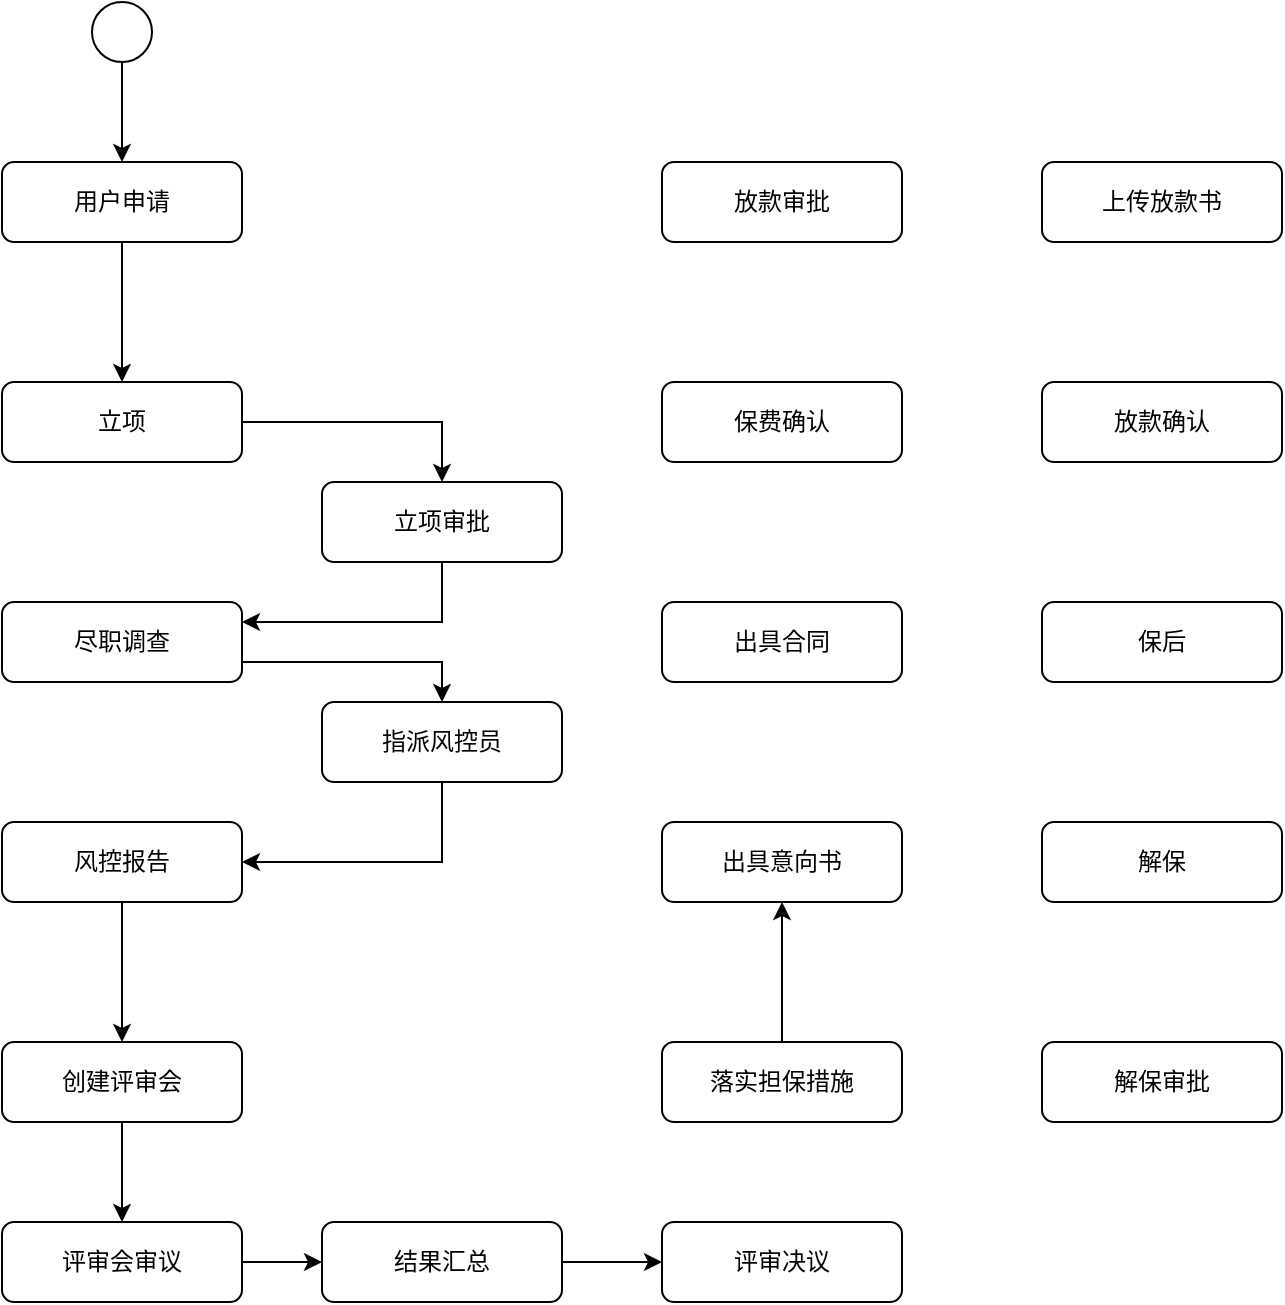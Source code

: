 <mxfile version="20.8.20" type="github">
  <diagram id="C5RBs43oDa-KdzZeNtuy" name="Page-1">
    <mxGraphModel dx="794" dy="418" grid="1" gridSize="10" guides="1" tooltips="1" connect="1" arrows="1" fold="1" page="1" pageScale="1" pageWidth="827" pageHeight="1169" math="0" shadow="0">
      <root>
        <mxCell id="WIyWlLk6GJQsqaUBKTNV-0" />
        <mxCell id="WIyWlLk6GJQsqaUBKTNV-1" parent="WIyWlLk6GJQsqaUBKTNV-0" />
        <mxCell id="7_4kU2Y22jmf8Yd3G_7t-3" value="" style="edgeStyle=orthogonalEdgeStyle;rounded=0;orthogonalLoop=1;jettySize=auto;html=1;" edge="1" parent="WIyWlLk6GJQsqaUBKTNV-1" source="WIyWlLk6GJQsqaUBKTNV-3" target="7_4kU2Y22jmf8Yd3G_7t-2">
          <mxGeometry relative="1" as="geometry" />
        </mxCell>
        <mxCell id="WIyWlLk6GJQsqaUBKTNV-3" value="用户申请" style="rounded=1;whiteSpace=wrap;html=1;fontSize=12;glass=0;strokeWidth=1;shadow=0;" parent="WIyWlLk6GJQsqaUBKTNV-1" vertex="1">
          <mxGeometry x="160" y="120" width="120" height="40" as="geometry" />
        </mxCell>
        <mxCell id="7_4kU2Y22jmf8Yd3G_7t-1" value="" style="edgeStyle=orthogonalEdgeStyle;rounded=0;orthogonalLoop=1;jettySize=auto;html=1;" edge="1" parent="WIyWlLk6GJQsqaUBKTNV-1" source="7_4kU2Y22jmf8Yd3G_7t-0" target="WIyWlLk6GJQsqaUBKTNV-3">
          <mxGeometry relative="1" as="geometry" />
        </mxCell>
        <mxCell id="7_4kU2Y22jmf8Yd3G_7t-0" value="" style="ellipse;whiteSpace=wrap;html=1;aspect=fixed;" vertex="1" parent="WIyWlLk6GJQsqaUBKTNV-1">
          <mxGeometry x="205" y="40" width="30" height="30" as="geometry" />
        </mxCell>
        <mxCell id="7_4kU2Y22jmf8Yd3G_7t-11" value="" style="edgeStyle=orthogonalEdgeStyle;rounded=0;orthogonalLoop=1;jettySize=auto;html=1;" edge="1" parent="WIyWlLk6GJQsqaUBKTNV-1" source="7_4kU2Y22jmf8Yd3G_7t-2" target="7_4kU2Y22jmf8Yd3G_7t-10">
          <mxGeometry relative="1" as="geometry" />
        </mxCell>
        <mxCell id="7_4kU2Y22jmf8Yd3G_7t-2" value="立项" style="rounded=1;whiteSpace=wrap;html=1;fontSize=12;glass=0;strokeWidth=1;shadow=0;" vertex="1" parent="WIyWlLk6GJQsqaUBKTNV-1">
          <mxGeometry x="160" y="230" width="120" height="40" as="geometry" />
        </mxCell>
        <mxCell id="7_4kU2Y22jmf8Yd3G_7t-16" style="edgeStyle=orthogonalEdgeStyle;rounded=0;orthogonalLoop=1;jettySize=auto;html=1;exitX=1;exitY=0.75;exitDx=0;exitDy=0;entryX=0.5;entryY=0;entryDx=0;entryDy=0;" edge="1" parent="WIyWlLk6GJQsqaUBKTNV-1" source="7_4kU2Y22jmf8Yd3G_7t-4" target="7_4kU2Y22jmf8Yd3G_7t-15">
          <mxGeometry relative="1" as="geometry" />
        </mxCell>
        <mxCell id="7_4kU2Y22jmf8Yd3G_7t-4" value="尽职调查" style="rounded=1;whiteSpace=wrap;html=1;fontSize=12;glass=0;strokeWidth=1;shadow=0;" vertex="1" parent="WIyWlLk6GJQsqaUBKTNV-1">
          <mxGeometry x="160" y="340" width="120" height="40" as="geometry" />
        </mxCell>
        <mxCell id="7_4kU2Y22jmf8Yd3G_7t-9" value="" style="edgeStyle=orthogonalEdgeStyle;rounded=0;orthogonalLoop=1;jettySize=auto;html=1;" edge="1" parent="WIyWlLk6GJQsqaUBKTNV-1" source="7_4kU2Y22jmf8Yd3G_7t-6" target="7_4kU2Y22jmf8Yd3G_7t-8">
          <mxGeometry relative="1" as="geometry" />
        </mxCell>
        <mxCell id="7_4kU2Y22jmf8Yd3G_7t-6" value="风控报告" style="rounded=1;whiteSpace=wrap;html=1;fontSize=12;glass=0;strokeWidth=1;shadow=0;" vertex="1" parent="WIyWlLk6GJQsqaUBKTNV-1">
          <mxGeometry x="160" y="450" width="120" height="40" as="geometry" />
        </mxCell>
        <mxCell id="7_4kU2Y22jmf8Yd3G_7t-19" value="" style="edgeStyle=orthogonalEdgeStyle;rounded=0;orthogonalLoop=1;jettySize=auto;html=1;" edge="1" parent="WIyWlLk6GJQsqaUBKTNV-1" source="7_4kU2Y22jmf8Yd3G_7t-8" target="7_4kU2Y22jmf8Yd3G_7t-18">
          <mxGeometry relative="1" as="geometry" />
        </mxCell>
        <mxCell id="7_4kU2Y22jmf8Yd3G_7t-8" value="创建评审会" style="rounded=1;whiteSpace=wrap;html=1;fontSize=12;glass=0;strokeWidth=1;shadow=0;" vertex="1" parent="WIyWlLk6GJQsqaUBKTNV-1">
          <mxGeometry x="160" y="560" width="120" height="40" as="geometry" />
        </mxCell>
        <mxCell id="7_4kU2Y22jmf8Yd3G_7t-14" style="edgeStyle=orthogonalEdgeStyle;rounded=0;orthogonalLoop=1;jettySize=auto;html=1;entryX=1;entryY=0.25;entryDx=0;entryDy=0;exitX=0.5;exitY=1;exitDx=0;exitDy=0;" edge="1" parent="WIyWlLk6GJQsqaUBKTNV-1" source="7_4kU2Y22jmf8Yd3G_7t-10" target="7_4kU2Y22jmf8Yd3G_7t-4">
          <mxGeometry relative="1" as="geometry" />
        </mxCell>
        <mxCell id="7_4kU2Y22jmf8Yd3G_7t-10" value="立项审批" style="rounded=1;whiteSpace=wrap;html=1;fontSize=12;glass=0;strokeWidth=1;shadow=0;" vertex="1" parent="WIyWlLk6GJQsqaUBKTNV-1">
          <mxGeometry x="320" y="280" width="120" height="40" as="geometry" />
        </mxCell>
        <mxCell id="7_4kU2Y22jmf8Yd3G_7t-17" style="edgeStyle=orthogonalEdgeStyle;rounded=0;orthogonalLoop=1;jettySize=auto;html=1;exitX=0.5;exitY=1;exitDx=0;exitDy=0;entryX=1;entryY=0.5;entryDx=0;entryDy=0;" edge="1" parent="WIyWlLk6GJQsqaUBKTNV-1" source="7_4kU2Y22jmf8Yd3G_7t-15" target="7_4kU2Y22jmf8Yd3G_7t-6">
          <mxGeometry relative="1" as="geometry" />
        </mxCell>
        <mxCell id="7_4kU2Y22jmf8Yd3G_7t-15" value="指派风控员" style="rounded=1;whiteSpace=wrap;html=1;fontSize=12;glass=0;strokeWidth=1;shadow=0;" vertex="1" parent="WIyWlLk6GJQsqaUBKTNV-1">
          <mxGeometry x="320" y="390" width="120" height="40" as="geometry" />
        </mxCell>
        <mxCell id="7_4kU2Y22jmf8Yd3G_7t-21" value="" style="edgeStyle=orthogonalEdgeStyle;rounded=0;orthogonalLoop=1;jettySize=auto;html=1;" edge="1" parent="WIyWlLk6GJQsqaUBKTNV-1" source="7_4kU2Y22jmf8Yd3G_7t-18" target="7_4kU2Y22jmf8Yd3G_7t-20">
          <mxGeometry relative="1" as="geometry" />
        </mxCell>
        <mxCell id="7_4kU2Y22jmf8Yd3G_7t-18" value="评审会审议" style="rounded=1;whiteSpace=wrap;html=1;fontSize=12;glass=0;strokeWidth=1;shadow=0;" vertex="1" parent="WIyWlLk6GJQsqaUBKTNV-1">
          <mxGeometry x="160" y="650" width="120" height="40" as="geometry" />
        </mxCell>
        <mxCell id="7_4kU2Y22jmf8Yd3G_7t-23" value="" style="edgeStyle=orthogonalEdgeStyle;rounded=0;orthogonalLoop=1;jettySize=auto;html=1;" edge="1" parent="WIyWlLk6GJQsqaUBKTNV-1" source="7_4kU2Y22jmf8Yd3G_7t-20" target="7_4kU2Y22jmf8Yd3G_7t-22">
          <mxGeometry relative="1" as="geometry" />
        </mxCell>
        <mxCell id="7_4kU2Y22jmf8Yd3G_7t-20" value="结果汇总" style="rounded=1;whiteSpace=wrap;html=1;fontSize=12;glass=0;strokeWidth=1;shadow=0;" vertex="1" parent="WIyWlLk6GJQsqaUBKTNV-1">
          <mxGeometry x="320" y="650" width="120" height="40" as="geometry" />
        </mxCell>
        <mxCell id="7_4kU2Y22jmf8Yd3G_7t-22" value="评审决议" style="rounded=1;whiteSpace=wrap;html=1;fontSize=12;glass=0;strokeWidth=1;shadow=0;" vertex="1" parent="WIyWlLk6GJQsqaUBKTNV-1">
          <mxGeometry x="490" y="650" width="120" height="40" as="geometry" />
        </mxCell>
        <mxCell id="7_4kU2Y22jmf8Yd3G_7t-26" value="" style="edgeStyle=orthogonalEdgeStyle;rounded=0;orthogonalLoop=1;jettySize=auto;html=1;" edge="1" parent="WIyWlLk6GJQsqaUBKTNV-1" source="7_4kU2Y22jmf8Yd3G_7t-24" target="7_4kU2Y22jmf8Yd3G_7t-25">
          <mxGeometry relative="1" as="geometry" />
        </mxCell>
        <mxCell id="7_4kU2Y22jmf8Yd3G_7t-24" value="落实担保措施" style="rounded=1;whiteSpace=wrap;html=1;fontSize=12;glass=0;strokeWidth=1;shadow=0;" vertex="1" parent="WIyWlLk6GJQsqaUBKTNV-1">
          <mxGeometry x="490" y="560" width="120" height="40" as="geometry" />
        </mxCell>
        <mxCell id="7_4kU2Y22jmf8Yd3G_7t-25" value="出具意向书" style="rounded=1;whiteSpace=wrap;html=1;fontSize=12;glass=0;strokeWidth=1;shadow=0;" vertex="1" parent="WIyWlLk6GJQsqaUBKTNV-1">
          <mxGeometry x="490" y="450" width="120" height="40" as="geometry" />
        </mxCell>
        <mxCell id="7_4kU2Y22jmf8Yd3G_7t-27" value="出具合同" style="rounded=1;whiteSpace=wrap;html=1;fontSize=12;glass=0;strokeWidth=1;shadow=0;" vertex="1" parent="WIyWlLk6GJQsqaUBKTNV-1">
          <mxGeometry x="490" y="340" width="120" height="40" as="geometry" />
        </mxCell>
        <mxCell id="7_4kU2Y22jmf8Yd3G_7t-28" value="保费确认" style="rounded=1;whiteSpace=wrap;html=1;fontSize=12;glass=0;strokeWidth=1;shadow=0;" vertex="1" parent="WIyWlLk6GJQsqaUBKTNV-1">
          <mxGeometry x="490" y="230" width="120" height="40" as="geometry" />
        </mxCell>
        <mxCell id="7_4kU2Y22jmf8Yd3G_7t-29" value="放款审批" style="rounded=1;whiteSpace=wrap;html=1;fontSize=12;glass=0;strokeWidth=1;shadow=0;" vertex="1" parent="WIyWlLk6GJQsqaUBKTNV-1">
          <mxGeometry x="490" y="120" width="120" height="40" as="geometry" />
        </mxCell>
        <mxCell id="7_4kU2Y22jmf8Yd3G_7t-30" value="上传放款书" style="rounded=1;whiteSpace=wrap;html=1;fontSize=12;glass=0;strokeWidth=1;shadow=0;" vertex="1" parent="WIyWlLk6GJQsqaUBKTNV-1">
          <mxGeometry x="680" y="120" width="120" height="40" as="geometry" />
        </mxCell>
        <mxCell id="7_4kU2Y22jmf8Yd3G_7t-31" value="放款确认" style="rounded=1;whiteSpace=wrap;html=1;fontSize=12;glass=0;strokeWidth=1;shadow=0;" vertex="1" parent="WIyWlLk6GJQsqaUBKTNV-1">
          <mxGeometry x="680" y="230" width="120" height="40" as="geometry" />
        </mxCell>
        <mxCell id="7_4kU2Y22jmf8Yd3G_7t-32" value="保后" style="rounded=1;whiteSpace=wrap;html=1;fontSize=12;glass=0;strokeWidth=1;shadow=0;" vertex="1" parent="WIyWlLk6GJQsqaUBKTNV-1">
          <mxGeometry x="680" y="340" width="120" height="40" as="geometry" />
        </mxCell>
        <mxCell id="7_4kU2Y22jmf8Yd3G_7t-33" value="解保" style="rounded=1;whiteSpace=wrap;html=1;fontSize=12;glass=0;strokeWidth=1;shadow=0;" vertex="1" parent="WIyWlLk6GJQsqaUBKTNV-1">
          <mxGeometry x="680" y="450" width="120" height="40" as="geometry" />
        </mxCell>
        <mxCell id="7_4kU2Y22jmf8Yd3G_7t-34" value="解保审批" style="rounded=1;whiteSpace=wrap;html=1;fontSize=12;glass=0;strokeWidth=1;shadow=0;" vertex="1" parent="WIyWlLk6GJQsqaUBKTNV-1">
          <mxGeometry x="680" y="560" width="120" height="40" as="geometry" />
        </mxCell>
      </root>
    </mxGraphModel>
  </diagram>
</mxfile>
